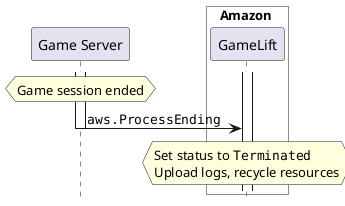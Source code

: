 @startuml

' Header.

hide footbox

activate "Game Server"

box Amazon #white
    activate GameLift
end box

' Sequence diagram.

hnote over "Game Server" : Game session ended

"Game Server" -> GameLift : ""aws.ProcessEnding""

deactivate "Game Server"

hnote over GameLift : Set status to ""Terminated""\nUpload logs, recycle resources

@enduml
